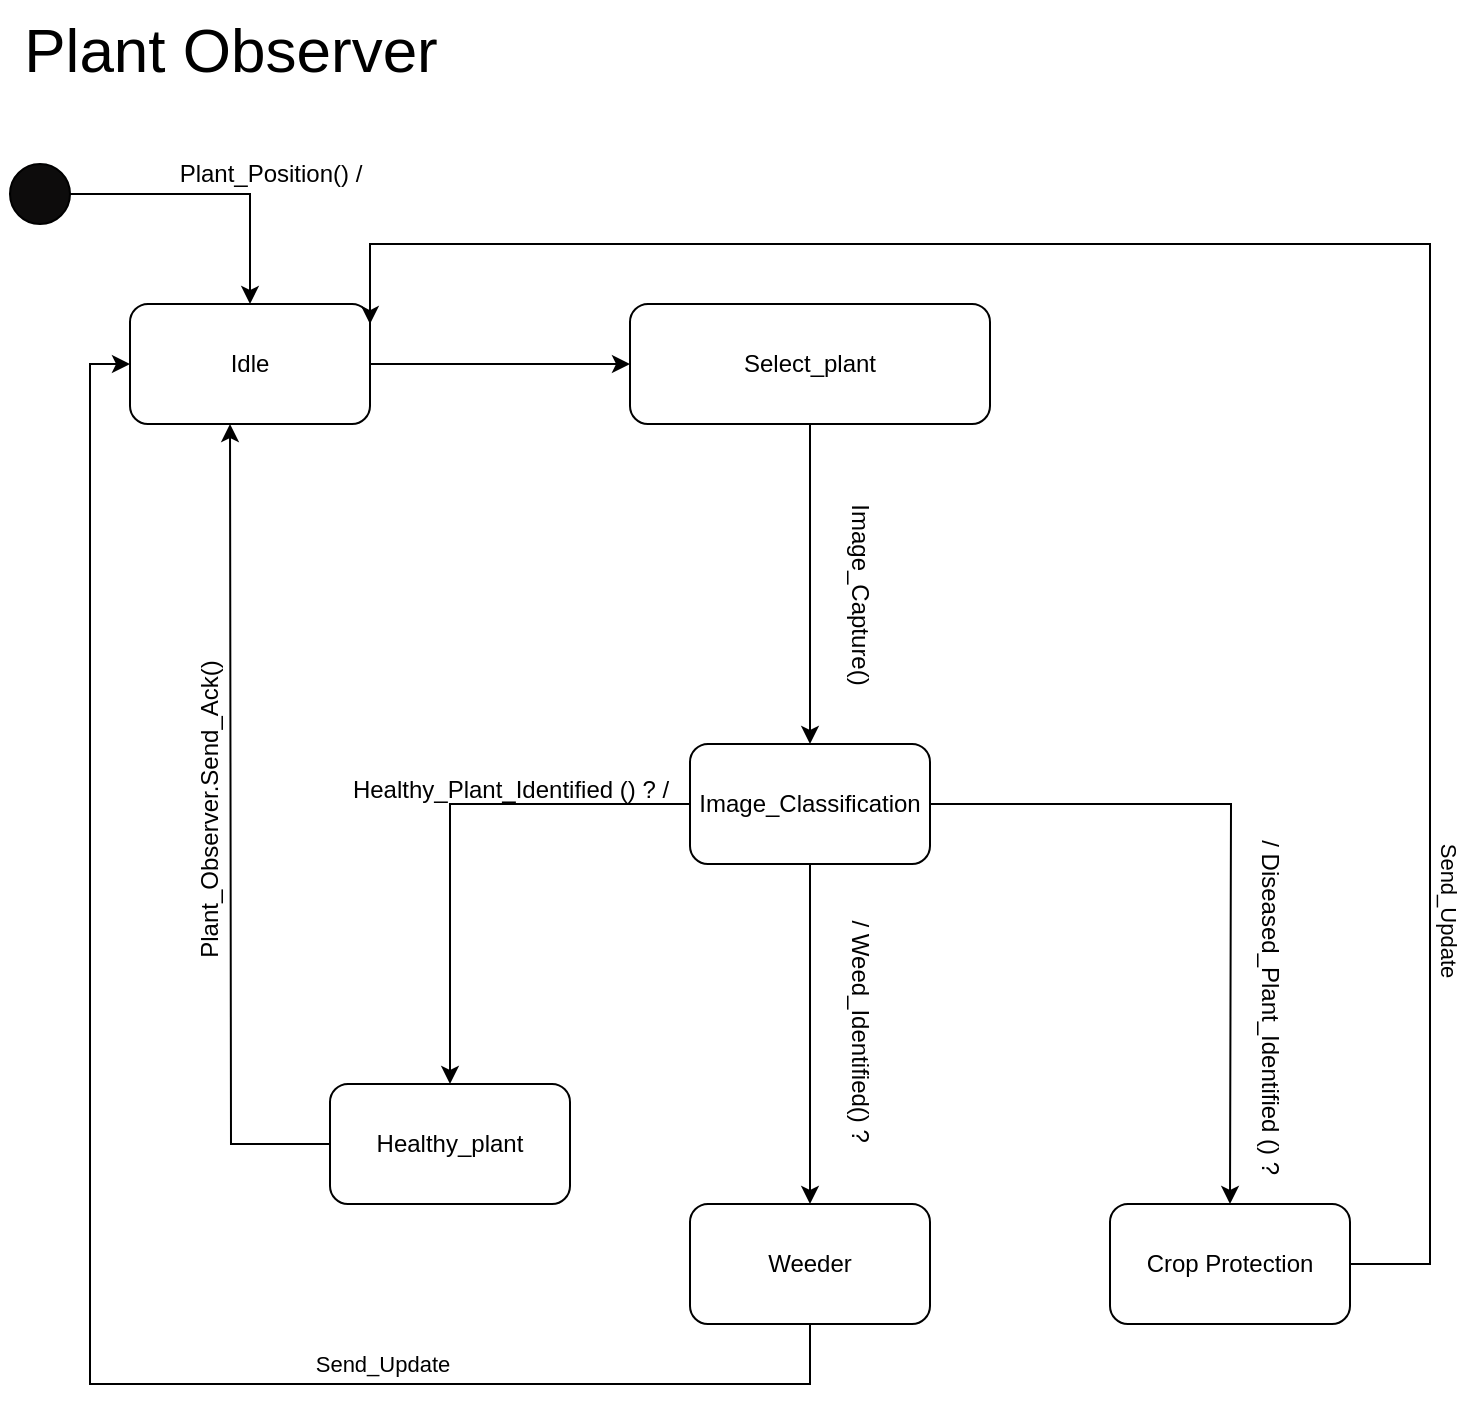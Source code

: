 <mxfile version="21.5.0" type="device">
  <diagram name="Page-1" id="JjDHJsA9zgzVDjaPldGE">
    <mxGraphModel dx="1105" dy="649" grid="1" gridSize="10" guides="1" tooltips="1" connect="1" arrows="1" fold="1" page="1" pageScale="1" pageWidth="850" pageHeight="1100" math="0" shadow="0">
      <root>
        <mxCell id="0" />
        <mxCell id="1" parent="0" />
        <mxCell id="WZHPAQMHFC7LTsEDvdTi-1" value="Idle" style="rounded=1;whiteSpace=wrap;html=1;" parent="1" vertex="1">
          <mxGeometry x="130" y="160" width="120" height="60" as="geometry" />
        </mxCell>
        <mxCell id="WZHPAQMHFC7LTsEDvdTi-2" style="edgeStyle=orthogonalEdgeStyle;rounded=0;orthogonalLoop=1;jettySize=auto;html=1;entryX=0.5;entryY=0;entryDx=0;entryDy=0;" parent="1" source="WZHPAQMHFC7LTsEDvdTi-3" target="WZHPAQMHFC7LTsEDvdTi-1" edge="1">
          <mxGeometry relative="1" as="geometry" />
        </mxCell>
        <mxCell id="WZHPAQMHFC7LTsEDvdTi-3" value="" style="ellipse;whiteSpace=wrap;html=1;aspect=fixed;fillColor=#0d0c0c;" parent="1" vertex="1">
          <mxGeometry x="70" y="90" width="30" height="30" as="geometry" />
        </mxCell>
        <mxCell id="WZHPAQMHFC7LTsEDvdTi-4" value="Plant_Position() /" style="text;html=1;align=center;verticalAlign=middle;resizable=0;points=[];autosize=1;strokeColor=none;fillColor=none;" parent="1" vertex="1">
          <mxGeometry x="145" y="80" width="110" height="30" as="geometry" />
        </mxCell>
        <mxCell id="WZHPAQMHFC7LTsEDvdTi-21" style="edgeStyle=orthogonalEdgeStyle;rounded=0;orthogonalLoop=1;jettySize=auto;html=1;" parent="1" source="WZHPAQMHFC7LTsEDvdTi-5" target="WZHPAQMHFC7LTsEDvdTi-17" edge="1">
          <mxGeometry relative="1" as="geometry" />
        </mxCell>
        <mxCell id="WZHPAQMHFC7LTsEDvdTi-5" value="Select_plant" style="rounded=1;whiteSpace=wrap;html=1;" parent="1" vertex="1">
          <mxGeometry x="380" y="160" width="180" height="60" as="geometry" />
        </mxCell>
        <mxCell id="WZHPAQMHFC7LTsEDvdTi-8" value="" style="endArrow=classic;html=1;rounded=0;exitX=1;exitY=0.5;exitDx=0;exitDy=0;entryX=0;entryY=0.5;entryDx=0;entryDy=0;" parent="1" source="WZHPAQMHFC7LTsEDvdTi-1" target="WZHPAQMHFC7LTsEDvdTi-5" edge="1">
          <mxGeometry width="50" height="50" relative="1" as="geometry">
            <mxPoint x="400" y="260" as="sourcePoint" />
            <mxPoint x="450" y="210" as="targetPoint" />
          </mxGeometry>
        </mxCell>
        <mxCell id="WZHPAQMHFC7LTsEDvdTi-13" value="Plant Observer" style="text;html=1;align=center;verticalAlign=middle;resizable=0;points=[];autosize=1;strokeColor=none;fillColor=none;fontSize=31;" parent="1" vertex="1">
          <mxGeometry x="65" y="8" width="230" height="50" as="geometry" />
        </mxCell>
        <mxCell id="WZHPAQMHFC7LTsEDvdTi-22" style="edgeStyle=orthogonalEdgeStyle;rounded=0;orthogonalLoop=1;jettySize=auto;html=1;entryX=0.5;entryY=0;entryDx=0;entryDy=0;" parent="1" source="WZHPAQMHFC7LTsEDvdTi-17" target="WZHPAQMHFC7LTsEDvdTi-18" edge="1">
          <mxGeometry relative="1" as="geometry" />
        </mxCell>
        <mxCell id="WZHPAQMHFC7LTsEDvdTi-23" style="edgeStyle=orthogonalEdgeStyle;rounded=0;orthogonalLoop=1;jettySize=auto;html=1;" parent="1" source="WZHPAQMHFC7LTsEDvdTi-17" target="WZHPAQMHFC7LTsEDvdTi-19" edge="1">
          <mxGeometry relative="1" as="geometry" />
        </mxCell>
        <mxCell id="WZHPAQMHFC7LTsEDvdTi-24" style="edgeStyle=orthogonalEdgeStyle;rounded=0;orthogonalLoop=1;jettySize=auto;html=1;" parent="1" source="WZHPAQMHFC7LTsEDvdTi-17" edge="1">
          <mxGeometry relative="1" as="geometry">
            <mxPoint x="680" y="610" as="targetPoint" />
          </mxGeometry>
        </mxCell>
        <mxCell id="WZHPAQMHFC7LTsEDvdTi-17" value="Image_Classification" style="rounded=1;whiteSpace=wrap;html=1;" parent="1" vertex="1">
          <mxGeometry x="410" y="380" width="120" height="60" as="geometry" />
        </mxCell>
        <mxCell id="WZHPAQMHFC7LTsEDvdTi-25" style="edgeStyle=orthogonalEdgeStyle;rounded=0;orthogonalLoop=1;jettySize=auto;html=1;entryX=0.5;entryY=1;entryDx=0;entryDy=0;exitX=0;exitY=0.5;exitDx=0;exitDy=0;" parent="1" source="WZHPAQMHFC7LTsEDvdTi-18" edge="1">
          <mxGeometry relative="1" as="geometry">
            <mxPoint x="280" y="550" as="sourcePoint" />
            <mxPoint x="180" y="220" as="targetPoint" />
          </mxGeometry>
        </mxCell>
        <mxCell id="WZHPAQMHFC7LTsEDvdTi-18" value="Healthy_plant" style="rounded=1;whiteSpace=wrap;html=1;" parent="1" vertex="1">
          <mxGeometry x="230" y="550" width="120" height="60" as="geometry" />
        </mxCell>
        <mxCell id="8LvYKBBtrALS3Q0mkw1L-1" style="edgeStyle=orthogonalEdgeStyle;rounded=0;orthogonalLoop=1;jettySize=auto;html=1;entryX=0;entryY=0.5;entryDx=0;entryDy=0;" edge="1" parent="1" source="WZHPAQMHFC7LTsEDvdTi-19" target="WZHPAQMHFC7LTsEDvdTi-1">
          <mxGeometry relative="1" as="geometry">
            <Array as="points">
              <mxPoint x="470" y="700" />
              <mxPoint x="110" y="700" />
              <mxPoint x="110" y="190" />
            </Array>
          </mxGeometry>
        </mxCell>
        <mxCell id="8LvYKBBtrALS3Q0mkw1L-2" value="Send_Update" style="edgeLabel;html=1;align=center;verticalAlign=middle;resizable=0;points=[];" vertex="1" connectable="0" parent="8LvYKBBtrALS3Q0mkw1L-1">
          <mxGeometry x="-0.475" relative="1" as="geometry">
            <mxPoint x="-3" y="-10" as="offset" />
          </mxGeometry>
        </mxCell>
        <mxCell id="WZHPAQMHFC7LTsEDvdTi-19" value="Weeder" style="rounded=1;whiteSpace=wrap;html=1;" parent="1" vertex="1">
          <mxGeometry x="410" y="610" width="120" height="60" as="geometry" />
        </mxCell>
        <mxCell id="WZHPAQMHFC7LTsEDvdTi-26" value="Image_Capture()" style="text;html=1;align=center;verticalAlign=middle;resizable=0;points=[];autosize=1;strokeColor=none;fillColor=none;rotation=90;" parent="1" vertex="1">
          <mxGeometry x="440" y="290" width="110" height="30" as="geometry" />
        </mxCell>
        <mxCell id="WZHPAQMHFC7LTsEDvdTi-27" value="/ Weed_Identified() ?&amp;nbsp;" style="text;html=1;align=center;verticalAlign=middle;resizable=0;points=[];autosize=1;strokeColor=none;fillColor=none;rotation=90;" parent="1" vertex="1">
          <mxGeometry x="425" y="510" width="140" height="30" as="geometry" />
        </mxCell>
        <mxCell id="WZHPAQMHFC7LTsEDvdTi-28" value="/ Diseased_Plant_Identified () ?&amp;nbsp;" style="text;html=1;align=center;verticalAlign=middle;resizable=0;points=[];autosize=1;strokeColor=none;fillColor=none;rotation=90;" parent="1" vertex="1">
          <mxGeometry x="605" y="498" width="190" height="30" as="geometry" />
        </mxCell>
        <mxCell id="WZHPAQMHFC7LTsEDvdTi-29" value="Healthy_Plant_Identified () ? /" style="text;html=1;align=center;verticalAlign=middle;resizable=0;points=[];autosize=1;strokeColor=none;fillColor=none;" parent="1" vertex="1">
          <mxGeometry x="230" y="388" width="180" height="30" as="geometry" />
        </mxCell>
        <mxCell id="WZHPAQMHFC7LTsEDvdTi-30" value="Plant_Observer.Send_Ack()" style="text;html=1;align=center;verticalAlign=middle;resizable=0;points=[];autosize=1;strokeColor=none;fillColor=none;rotation=270;" parent="1" vertex="1">
          <mxGeometry x="85" y="398" width="170" height="30" as="geometry" />
        </mxCell>
        <mxCell id="8LvYKBBtrALS3Q0mkw1L-4" style="edgeStyle=orthogonalEdgeStyle;rounded=0;orthogonalLoop=1;jettySize=auto;html=1;entryX=1;entryY=0.167;entryDx=0;entryDy=0;entryPerimeter=0;" edge="1" parent="1" source="gLDC76PEN8ui1h2GEdAN-1" target="WZHPAQMHFC7LTsEDvdTi-1">
          <mxGeometry relative="1" as="geometry">
            <Array as="points">
              <mxPoint x="780" y="640" />
              <mxPoint x="780" y="130" />
              <mxPoint x="250" y="130" />
            </Array>
          </mxGeometry>
        </mxCell>
        <mxCell id="8LvYKBBtrALS3Q0mkw1L-5" value="Send_Update" style="edgeLabel;html=1;align=center;verticalAlign=middle;resizable=0;points=[];rotation=90;" vertex="1" connectable="0" parent="8LvYKBBtrALS3Q0mkw1L-4">
          <mxGeometry x="-0.612" relative="1" as="geometry">
            <mxPoint x="10" as="offset" />
          </mxGeometry>
        </mxCell>
        <mxCell id="gLDC76PEN8ui1h2GEdAN-1" value="Crop Protection" style="rounded=1;whiteSpace=wrap;html=1;" parent="1" vertex="1">
          <mxGeometry x="620" y="610" width="120" height="60" as="geometry" />
        </mxCell>
      </root>
    </mxGraphModel>
  </diagram>
</mxfile>
